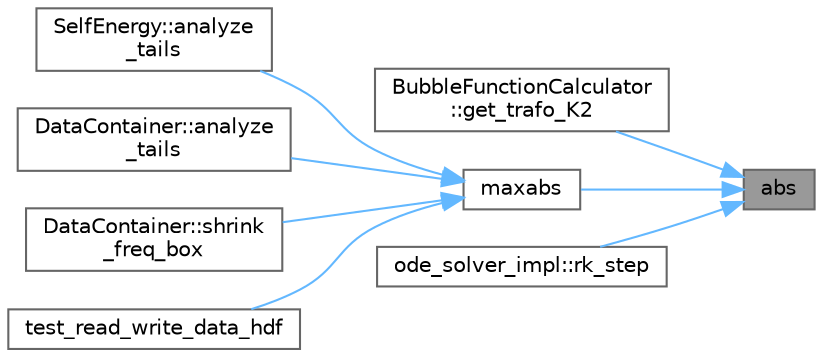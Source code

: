 digraph "abs"
{
 // INTERACTIVE_SVG=YES
 // LATEX_PDF_SIZE
  bgcolor="transparent";
  edge [fontname=Helvetica,fontsize=10,labelfontname=Helvetica,labelfontsize=10];
  node [fontname=Helvetica,fontsize=10,shape=box,height=0.2,width=0.4];
  rankdir="RL";
  Node1 [id="Node000001",label="abs",height=0.2,width=0.4,color="gray40", fillcolor="grey60", style="filled", fontcolor="black",tooltip=" "];
  Node1 -> Node2 [id="edge1_Node000001_Node000002",dir="back",color="steelblue1",style="solid",tooltip=" "];
  Node2 [id="Node000002",label="BubbleFunctionCalculator\l::get_trafo_K2",height=0.2,width=0.4,color="grey40", fillcolor="white", style="filled",URL="$de/d96/classBubbleFunctionCalculator.html#ad184f0736fcd9cd7a6f87d15919f9978",tooltip=" "];
  Node1 -> Node3 [id="edge2_Node000001_Node000003",dir="back",color="steelblue1",style="solid",tooltip=" "];
  Node3 [id="Node000003",label="maxabs",height=0.2,width=0.4,color="grey40", fillcolor="white", style="filled",URL="$de/dbb/math__utils_8hpp.html#a1e26b17d6ce68bbd4a4cc2031722a433",tooltip="Computes maximum along axis i_dim."];
  Node3 -> Node4 [id="edge3_Node000003_Node000004",dir="back",color="steelblue1",style="solid",tooltip=" "];
  Node4 [id="Node000004",label="SelfEnergy::analyze\l_tails",height=0.2,width=0.4,color="grey40", fillcolor="white", style="filled",URL="$d5/df6/classSelfEnergy.html#aaf6a296ef33ab224d9bf5231301bf3de",tooltip=" "];
  Node3 -> Node5 [id="edge4_Node000003_Node000005",dir="back",color="steelblue1",style="solid",tooltip=" "];
  Node5 [id="Node000005",label="DataContainer::analyze\l_tails",height=0.2,width=0.4,color="grey40", fillcolor="white", style="filled",URL="$d3/dd8/classDataContainer.html#a1f8a7be178c433f68e29315810ecdc19",tooltip=" "];
  Node3 -> Node6 [id="edge5_Node000003_Node000006",dir="back",color="steelblue1",style="solid",tooltip=" "];
  Node6 [id="Node000006",label="DataContainer::shrink\l_freq_box",height=0.2,width=0.4,color="grey40", fillcolor="white", style="filled",URL="$d3/dd8/classDataContainer.html#a46399d6d77d6ee47d3ed7e45d872da03",tooltip=" "];
  Node3 -> Node7 [id="edge6_Node000003_Node000007",dir="back",color="steelblue1",style="solid",tooltip=" "];
  Node7 [id="Node000007",label="test_read_write_data_hdf",height=0.2,width=0.4,color="grey40", fillcolor="white", style="filled",URL="$d5/d4f/hdf5__routines_8c_09_09.html#a348299423b50e44dd3a672875fdeb1a5",tooltip="— Test function — ///"];
  Node1 -> Node8 [id="edge7_Node000001_Node000008",dir="back",color="steelblue1",style="solid",tooltip=" "];
  Node8 [id="Node000008",label="ode_solver_impl::rk_step",height=0.2,width=0.4,color="grey40", fillcolor="white", style="filled",URL="$d8/da5/namespaceode__solver__impl.html#a3c57cdacfa861db25e7720e774f4be07",tooltip=" "];
}
